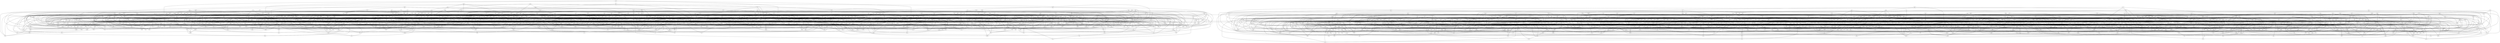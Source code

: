 graph {
jdp -- {mxk}
jxz -- {xbq, dvq}
rvb -- {btt}
gxv -- {jjj, kzk, bdq}
tbn -- {xbq}
rlk -- {vhn, mks, njm, nmh}
rvd -- {tzd, zkn}
xbd -- {lrz, vqq}
cbb -- {cgc, zgr}
qtl -- {qtp}
mmt -- {ftc, qvf, dgl}
lfk -- {sxd, ltm, nsk}
qbp -- {jpp, ssn, sff, gpf}
xfd -- {cpt, mvs}
ngs -- {dlt, vgt, tql}
hnt -- {tmb, knr}
sbr -- {prz, kdr, nmc}
ldd -- {dvq}
mpz -- {zsf, zqt, dsd, lqx, ljq, grl}
dxm -- {fhr, fks, gxv, fpr}
cfh -- {xrj, xmm}
zgr -- {llq, tvk}
bjr -- {shq, mqj}
ljq -- {bsg, tqj, kxs}
gfx -- {lfv, rfq, lcx, ksf}
klk -- {bzm}
tgt -- {tqz}
mrg -- {zct, jfg}
djf -- {cmh, zqt, fqq, vkm}
nvr -- {dtj, xgc}
sgb -- {tqt, rff, lch, zrm}
gmt -- {xsf, fht, jms}
fzn -- {bmh}
jlk -- {hvv, nkz, vnm, shc}
pjc -- {rbk, fkm}
jqn -- {lhd, bpv}
jqk -- {chc}
bvs -- {mmd, ltr}
ldm -- {kzk}
qxn -- {cbm, qdm}
djp -- {btt, gzn, xlh, fbr, npd}
cls -- {cgr, kmr, rjs}
tcx -- {jnf, gvs}
mpb -- {xgh, ctk, xrg}
qdc -- {tcf, xcf}
vlx -- {xpg, bnt, skb, pln}
vpz -- {rcv, lpl, gft, sxd}
hjq -- {tmp, gsl}
xhm -- {hxs, lkp, jnv, khx}
dps -- {kjg, tfd, kgc, tkf}
hxq -- {tvj, rmp, gdt, mjx}
jzl -- {fht, flj, klr}
rss -- {kvx, hdv, mnt}
thg -- {hjn, lmv, hbn}
cnc -- {ksm, bls, sxx}
vzp -- {ksg, fqv}
gxh -- {kbk}
gzn -- {cff, cxp}
vjz -- {fvp, hbh, zpt, xxm, xvj, jsn}
hzs -- {bhd, fnz, tsn}
vkp -- {ppq, hcd}
ppq -- {dlj, tcq}
mfx -- {khj, mzl, bls, xgc}
qrd -- {qhz, qbh, rqx, ztl}
jpc -- {fnh, ccl, pzc}
xjx -- {hjb, gpq, bqq}
dsd -- {grx, bxf, hch}
kdv -- {tgt, hxq, xqc, mbx, jcz, bbg}
rnd -- {bxq}
jhp -- {shx, sld, vjh, btp}
dqx -- {vxs, qrg}
nmh -- {pmz, tql}
xpn -- {qxv, hnv}
lnp -- {lvm, fdv, hzs, hlx}
jkf -- {vbm}
vcq -- {nrv}
khk -- {fbr, cjp, lbj}
bhn -- {jvj, png, nxt, zlt}
njm -- {rxz, jlb}
mvb -- {qls, tkj, pbx}
clp -- {vlx, zlb}
shc -- {smh}
ssd -- {drg, pkj, qgm, ckk, xqh}
vrg -- {xmm, jfs, nfk}
mvl -- {xhq, ngs, fvz, clh, czj}
fng -- {hml, xqc, jpf, nfm, qsn}
crx -- {jlt}
pzn -- {mft, pcb}
hpn -- {vqg, zfc, ntb, mlp, rrk, hds}
dtv -- {rbk, fqq, nrv, gzf, dsk, lvp}
zlt -- {krh}
tqz -- {qvn}
srx -- {glf, ggj}
rrv -- {zkm, mnl, rrp, lkj}
dgz -- {jfp, qgq, spq}
cpk -- {qjj, fsl}
tff -- {btd, pqk}
jch -- {xvq, msg}
czz -- {pgl}
hcf -- {vgl, jnv}
nsc -- {zjl}
drk -- {mts, tqh, vtt, qkl}
vvk -- {chc, mdp}
zrr -- {trr, mrh, kdz}
chv -- {rkf, mzm, qdm, djz}
xxc -- {ljt, jkg}
fsd -- {dkz, lqh}
ksl -- {nkl, xmf}
dqb -- {vxl, jxx}
rcb -- {jxr, llm, hnt}
dml -- {snd, zjt}
rxd -- {mmx, fxc, pcr, kdz}
ktm -- {mpb, gtl, zls, dpd}
qsn -- {zbb}
nch -- {tft, bpd, ljs}
vcr -- {rht, lps, hlj, qlp}
lxd -- {gtp, rrp, hkn}
sgm -- {rcs}
fnv -- {tst, mbx, bxq}
xvq -- {hbr, qzt}
mkp -- {smx, jlm, bjr, rzz}
ptq -- {xpn, dfz, qcp, rvl}
cgq -- {xht, rpm, kxt}
fbf -- {crh}
dgf -- {bjp, lzf, vld, rmg}
cxp -- {lnb}
gsv -- {kqn, zll, tlb, gtp}
mdd -- {mzm, ndd, lnt}
qtt -- {fxc, sck, ssb}
ltp -- {qdm, tvk}
zkm -- {jtp, fbt}
tfd -- {mvc}
sts -- {xvj, xmj, czz, kmr, zrm}
ztc -- {lxd, pbl}
htj -- {spt, mpn, mkc, qfx}
hbk -- {hdf, sgj}
hfp -- {ngt, hdv}
zhl -- {ksm, xcl, mbd, cgv}
xzd -- {hch}
bxj -- {qsf, xrb}
ngn -- {mxr, clp, pnp, djr, tqt}
msx -- {csd, xmf}
dtd -- {jdp, zrr, dpm, hth, hbn, fcv}
bgf -- {jnt, xjh, dgv, krk}
sgn -- {xxm, bjj, ftc}
svs -- {ltp, cgx, slb, mks}
mpr -- {fbf, fcv, dkz, gll}
djj -- {tbn, tmb}
phh -- {gtt, hjc, lcb}
dtx -- {lkx, bpr, vnx, ssv}
vgp -- {ckg, bxb}
ztl -- {bls, tcp}
cdh -- {frh, nts}
qfn -- {qvb, ncl, zbb, pkd}
fjl -- {pkd, xsv}
btm -- {xgl}
rzz -- {nrd}
lnm -- {dbd, qgm}
khn -- {jjr, hlm}
vgt -- {mgp, mbd}
pll -- {rfv}
rpg -- {sqr, dpm, rtx}
bzh -- {dkz, jcg, xgl, tcp, hnh, rzz}
mqr -- {pdj, cqp, klk}
fhr -- {gls, njz}
vxt -- {cpt, gmh, kms}
zkx -- {xcm, dtn, kvl, bfk}
xnq -- {dml, vsz, kfd, lhc}
rnt -- {pps, hmh, vjh, zxf}
vxs -- {sjz, fvl, mpt, dkk}
pzc -- {fht}
vsh -- {txg, lpt, kzt, gdc, pjn}
hhv -- {cdx}
hcv -- {nfj, gzt, rvc}
nfz -- {pth, cpd, jrr, cvl}
vkj -- {mfv, sjh, qxk, zkm}
lvs -- {pfd, hdz, sqt, cbx}
pgz -- {jxr, tvm}
gtp -- {hbn, qhz}
fqf -- {tzf, hvs, xjd}
rng -- {rrf, vnp}
slb -- {dkz}
ssn -- {lvz, nvs, grx}
mzm -- {vbv}
rjt -- {hcd, jlm, lnr}
qrg -- {btq, bst, pln, chc, hjq}
sck -- {vbm}
qbq -- {gdm, dkk}
nmz -- {pth, zcr, mnl}
rzp -- {xvq}
png -- {hln, cdc, pgt, kqn}
ntj -- {xsf, bxq}
dvs -- {rpk, sch, qgv}
rxv -- {zxt, sld}
fhf -- {jkl, sgm, zct, fsl, rqx}
mhl -- {mpm, gcr, rjs}
bvg -- {ltm, szz, zsf, pkv}
nfm -- {fbl, qsn, jqj, lkp}
mrt -- {fjl, mjh}
vjc -- {xfq, nfj}
ktn -- {bfh, btd, rpm}
qqr -- {fsm, npz, xqg, zng, qvb}
vsz -- {csd, vrj, pfd, czt}
phd -- {bnd, xlk}
gvp -- {mrg, qvh, dtd}
msg -- {grs}
fcp -- {zfc}
sss -- {lqh}
hkp -- {mmr, fbf}
sbq -- {vcq, hbk, hcv}
bsf -- {lhd}
qbf -- {ddq}
nkd -- {sxn, rqm, zjg, cdh, jqp}
nrd -- {bpv}
sjc -- {bbt, vtz, rjt, lcl}
pff -- {nnv, nvj, nnn, npm, jld}
zct -- {jxx}
ttq -- {lkv, njs, nfk}
rkp -- {grb, cjp, rcx, rxk}
pbr -- {pbs, fvc, pkv, ncl}
vqj -- {dgq, kln, ksl, jkf}
lcj -- {kcd, bzv, qsp, kxt}
bbk -- {qrr}
bch -- {rdq, ppr, pkd}
ppv -- {mbd, zbq, rcs, zdf, stx}
ksk -- {dkk, mpf, cfj, gvd}
cdm -- {jnz, crq, vxk, nlc}
tkz -- {qnv, lzf, vgc, dxl, bgz}
stx -- {gbr, jbc}
xsb -- {stq}
xps -- {zsk}
vvr -- {htr, rcx, gmt, shm}
gdt -- {fnv, tkf}
tgk -- {jlb}
kjc -- {tks, xmj}
xcf -- {sgj}
pfr -- {lrk, dqb}
dbj -- {hcs, rxv, qlb, jth}
lpt -- {gft}
vsd -- {bpf, qgv}
rdj -- {drj, fvc, vzf, bbg}
sqt -- {tkd, jcg, mqm}
vgc -- {hbr}
qjs -- {gct, njm, lmz, shq}
qxk -- {nnv}
qnl -- {hdz, jxx, nnv, ptc}
vtg -- {dgq, jnt, zlt, mqj, jxb}
zmt -- {sgm, ndd, rrn, vcb}
kvx -- {hnh}
xnb -- {btp, rtg, lbm}
fxc -- {mqx, tkx, vsk, ksf}
qmj -- {clm, qfj, rtm, vbm, nvr}
pqs -- {lml, ctp, zxt, smd}
jbq -- {vln, xlm, sht}
jzk -- {rgj, msx, jlm, rqr}
nxd -- {bbz}
lgp -- {khn, prz, qzd, dfz}
cdd -- {xhl}
xcj -- {hxs, pkv, bzn}
qnh -- {hbz, sht, hpf, xlm}
dtk -- {pgz, htd, jxz}
qgd -- {rbb, cnb, rtg, hhv, hrg}
sld -- {trh}
lkd -- {hjj, frh, mrb}
sfb -- {xps, nlc, lpv, nbh}
fjt -- {tqz, vcq, hkf}
ssv -- {ktj, czt}
hbb -- {cxx, djz, jvj}
kpv -- {tst, qxv, npd, vrc, cgr}
xhs -- {sqp, rxz, vjh}
kkj -- {xph, xsf, hdf}
cgd -- {ttq, xcj, dgz, rnd}
qlz -- {ptc}
jkv -- {ztc, fxs, rhk, dlj}
kln -- {zrp}
mbh -- {nnv, lcx, xhq}
lbj -- {gkk, frd, zkn, lll}
lzc -- {jms, jpf, ftm}
kmd -- {sfv, ltb, tgn}
zzd -- {hct, cdx}
gjc -- {tsn, npr, rnk, vmp, pbz}
ssg -- {hpf, kvd, mls, lzc, tqt}
cqh -- {kjc, pjb, ckm, zxr, tkf, rvc, tbn}
nxr -- {mqj, qmk, smz, zll}
vvd -- {zjr, bcd, dtj, vxl}
hml -- {phg, nqz, khn}
ltm -- {qpv}
qsc -- {jnf}
nlc -- {vnf, cxp}
msv -- {lpl, rvl, hkf}
pht -- {bbq, qss}
gkk -- {dhg, vqq}
lfg -- {qnq, trr, kfd, kdz}
bxf -- {bnd}
bcs -- {frd}
vbx -- {mqx, xcl, kfc, tcq}
nbb -- {zsf, npq}
rff -- {vln, qbq, qbm}
rcj -- {qdf, qrr}
bbt -- {rqb, ngt, pll}
pph -- {kdz, zrp, zjt}
ckg -- {lqn, nkl, hcs}
clt -- {gzn, dqk, grh, qnx, ljs, bbg}
nqx -- {mbd, nvr, xxh}
kzt -- {dps}
qmk -- {ddz, rtm}
jgc -- {cnb, fcv, hvl, dsr, jts}
dqf -- {tgk, vgt, fqf, hlt}
pbx -- {qkl}
mpm -- {dgl, sgn}
dkg -- {hmc, mts, plz, kcz}
zgv -- {kjm, vpl, kdr}
rlp -- {fsd}
lmf -- {qdf, mpt, jfp, qvn}
srs -- {xgv, xgf, vlt, jpb}
lbm -- {qhz, gvs, cbx}
xpg -- {gsl, hbv, kjm, tjp}
tnj -- {bvv, rkq, djj, hqg}
spt -- {fqv, scl, kfd}
xck -- {ssv}
lzg -- {xgh, qdc, mjx, bcs}
jxs -- {xzd, nsk}
gdc -- {dbn, mjh, tzd}
sgj -- {fht}
glf -- {fqs}
jfs -- {tks, qvn}
xsp -- {lml, bgz, hln, mgk}
dck -- {sss, qxd}
mrh -- {jnf}
lrh -- {dpl, szn, cmh, sms}
hxp -- {gvd, crg}
fjc -- {bfh, rbb, vcs, dzf, mcc}
tbs -- {prc}
dzq -- {mts, khj, hdz, vsk}
jdz -- {dpd, njk, qpv}
jrt -- {xsv, gzf}
xgv -- {btt}
jlh -- {bpr, dzf, nhx, qmk, nfd}
xgc -- {zfz}
gpq -- {mxt, gcx, bvd, qls, ttl, nvj}
jzn -- {hpc, xht, vhn, qmp}
tmq -- {rqx, stq, txm, fzv}
fml -- {hjz, drv, rvb, bvp}
jps -- {hdf, hbv, bnd, ncl}
txg -- {dkk, hlx}
pcg -- {bxq}
hnn -- {gvb, pgg, sxn, zdz}
mfs -- {szn, ssn, tjf, cjk}
nxt -- {tcx, nkl}
zxb -- {lkj, ggj, qnl, csn}
cfj -- {qgv}
jpn -- {kfc, jkf}
rcs -- {qls}
rqp -- {pkc, nvj, ppg}
cvn -- {rnq, ckm, sjz}
tkk -- {svr, ctp, hln}
dmm -- {qtp, bhj}
ljt -- {bbg}
gpf -- {bkf, gsm}
jmd -- {lzk, hjz, ltb}
lnr -- {mxt, qbh, mvg}
npr -- {vsj}
hkn -- {qsf}
rdr -- {qxn, dmm, rrk, tfs}
jxb -- {rlp, mgk, kbp}
mvg -- {kqs}
jmp -- {rjb, qgv}
rbk -- {jzz}
fqv -- {dkz}
dcp -- {cdd, gll, vgc, bld}
tmb -- {mdp, jzv}
hmm -- {khj}
nxl -- {pbs}
hqn -- {fng, xgf, ntj, hvr}
jkk -- {lmv, dmr, rtg, rpg}
tjg -- {vcs, hth, hln, czj, hsn}
pbl -- {fqx, mgp}
mln -- {ktj}
rrk -- {rhv}
rdh -- {bxb, dlt, qdm, fgp}
lmd -- {zdz, vqh, ggb, hbv}
bzv -- {dbl, pgt, xnb}
qmx -- {cvr, krh, npm}
rfq -- {gjt, rss, qcl}
qbj -- {dnm, bgd, bjr, gtt}
nnl -- {mzm, qhz}
gls -- {jvv, vxk, gcd}
bqq -- {vkp, fts, gqd, xsb}
jvk -- {cxx}
rhk -- {xck, rpg}
shm -- {tgt, vqp, qgm}
mfh -- {fnh, dvs, jvv, lnc}
qgc -- {bzn, njk, drg}
dqn -- {gdm, rsm, tbs, rvb}
kns -- {sfv, chc, pjc, dvq}
czt -- {pnq}
pmj -- {kbc, cbb, xmp}
tft -- {zdt}
sbn -- {sfv, mpf, tdp}
pfd -- {pcr, ktj}
hbf -- {kdz, jvr, xjd, zlf, snd, kqs}
nfc -- {xls, kdr, ljt, jkd}
gfb -- {gsl, bkf, dpl}
pth -- {sfv}
zlb -- {dpq, bpf}
sfl -- {pjc, kkt, vvk, gmz}
nbh -- {jrt, dxv}
fgz -- {thg, zbx, vcr, nhl}
fgr -- {rrv, nmh, lnr}
mzl -- {xdf}
gjd -- {jxr}
lsk -- {lkp, rbf, hbz, lnb}
fbc -- {fgg, jdp, xrh, bkr}
gfn -- {gsc, vsj, xph, pdj}
kqx -- {pcg, vvk}
grl -- {jjb, pzd, gsc}
tht -- {pdj}
nds -- {lps, trh}
pmh -- {zdt, gsm}
rlm -- {krj, clh, pbl, qxd}
vmp -- {phd}
nsh -- {jdq, jfs, cfl, fzn}
frl -- {rxd, hdv, kzs, rhk}
bjp -- {qsc, llq}
pkc -- {xcl, ghr}
gft -- {srj, xbq}
zxc -- {nzk}
xzs -- {cpk, pxn, hjc, ztl}
pbz -- {kjm, zsf, nzk, ppr}
rsf -- {xvq}
zdd -- {fxn, gfb, fmj, ckk}
mrb -- {gxh, ggb}
nvn -- {cgr, pkd}
dpq -- {kjj, vdf, rrf}
tzd -- {pjn}
jjj -- {gzf, xvs}
nfj -- {hlx}
qhh -- {ldm, xlk}
kjg -- {vdf, xlk}
bpd -- {jdl}
hvh -- {spt, sxx, kng, jfg}
tnf -- {kxs, hbh, mdh}
nhn -- {qtl, mnl, rpr, khj, rfv}
bvb -- {phg, mdp, chz}
dtp -- {jvk}
krn -- {vrc, xrj}
gcs -- {qkd, zgv, dpd}
gll -- {fdx, tgk}
jdq -- {mvr, jjr, lcp}
mft -- {dkk, lll}
cgc -- {mhk}
kvl -- {lcb}
chz -- {zbb, dcv, lzk}
bmd -- {dgl, mjj}
vfp -- {cpk, zrj, qfj, xxh, vtt}
gkn -- {hvl, mqp, qmx}
rbb -- {qsc, tpm}
czn -- {vnx, xgl, hcs}
tfl -- {hhs, lvz, lvm, khs}
pnp -- {pth, tzd}
zhz -- {fcp, vcs, bld}
zhg -- {vhp, dzf, fqs}
rvt -- {qvf, bbq, gxk, gvb}
lrk -- {hzj, qzt}
hdv -- {pcr}
jvd -- {rds, ffn, lrp, hxf, hrg}
gmh -- {vqq}
frz -- {pnr, shd}
mhf -- {kkj, mqr, njs, smb}
rcf -- {xmp}
mqg -- {bvs, dxl, qjj}
cdc -- {fcv}
bzs -- {gmh, qpk}
jtb -- {rmh, jvk, phh, nds}
gln -- {bqh, ljt}
djg -- {vnk, vhn}
hgv -- {vgc, qtl, rlp, qbh, zfz, tlb, lsp, mvg, zhz}
hds -- {qmp}
zxf -- {nvp, ktj, jxx}
mfv -- {vdx, jqn, kkp, rcs}
bbg -- {qvn}
tpm -- {vqg, hds}
phg -- {gxk, smh}
xjh -- {hmm, sbc, lfv}
cpc -- {grh}
vdc -- {vvd, srg, nrn, ngg}
qml -- {mmd, zhg, tkk, zkq}
zgb -- {pzc, pjn, bnx, cxp}
jkd -- {lvd, hxp, njs}
bqg -- {lrv, lch, qgq, dgz}
zjl -- {jnf, dnm, jth}
kfc -- {qlh}
vzf -- {bkf}
mdq -- {xcm, vnx}
qnq -- {fqx, zkm}
bct -- {hhv, lrp, smx, btm}
dzs -- {ggv, fgg, ktn, bqq}
ksf -- {jvj}
dln -- {bjf, xqm, hmp, jld, rtm}
jcz -- {ljv}
hxf -- {cxx, vdx, rmg, lml}
fks -- {sgj, xqc, kbn}
hfr -- {hch, mft}
ptg -- {njs, btq, sgj}
xlc -- {srz, fpg, zck, dbn, dhg, cls}
lcx -- {jtp}
rqq -- {hpt, pch, rkq, msf}
dgd -- {jlm, qbv, vqg, zjr}
scm -- {hhv, qlz, zll, tff}
zfz -- {sjh}
kxz -- {mrh, nds, rgj, rtn}
bln -- {kcd, fzv, thg, hff}
fjm -- {bfh, scl, rtx}
tqh -- {bcd, pnq}
htt -- {hfp, nvj, bsf}
ljv -- {dpl}
kqm -- {vqj, pff, gvp, nnl, dqb}
mhx -- {jfg, bxj}
dtr -- {rds, fzv, crk}
ksm -- {ggj, kfp}
hcp -- {xhl, mrh, zhh}
bqp -- {cpt, hbv, qss, bpd, hjj}
bsj -- {tjx, kng, jth, tvk}
hvl -- {vxl, tff}
jhm -- {mpn}
xfg -- {vbv, ksm, svr}
zrd -- {zbq}
mdh -- {cdh, prn, fvl}
kkt -- {txg, xgk}
mvm -- {fqs, cvr, hrs}
rgg -- {hnh, qcc, vhp, dml}
vlf -- {mqm, bvs, shx, zct}
nfd -- {lps}
vtt -- {znh}
vsk -- {bbz}
xmf -- {jtp}
fnj -- {xcf, bqh}
xhq -- {tlb}
lrp -- {htx}
czv -- {hrs, kvl, kdc, crk, cgc}
vgl -- {kps}
zhh -- {lzf}
djq -- {nfk, czz, csm}
xrk -- {qbv, lrk, cvr}
sgx -- {kjc, cxf, rrf, vmp}
nhv -- {hpc, vzp, znh, shd, bcd, bsf}
lpv -- {sts, nmz, sfl}
ccr -- {kkn, nbh, hfr}
sch -- {jzv, vlh}
vlt -- {lrz, zkt}
bpz -- {hqm, cbb, sss, rsf}
jrr -- {jqj, gsq}
zkt -- {pch, bjj}
zrm -- {hjz, cvn, xzd}
tjf -- {bcs, hhs, cfh}
sbc -- {qbf, tpm}
vnf -- {tks}
ffn -- {ztc, lbl, gbg, kfp}
rpr -- {csd}
rmh -- {cdc, nxk, ksg}
lnc -- {pgz, cff, jjb}
jgf -- {zzn, qgc, gfn, rnq}
cbm -- {pnq}
qns -- {zjh, nfd, hgs}
dnp -- {hcv, qss, lpt}
zzg -- {rhj, trr}
fdv -- {xsv, qgq}
bdq -- {jjr, lnb}
dpv -- {mvb, ttl, qtp, sxg, scl}
gcb -- {xhq, lfg, bjr}
lls -- {fnh, gln}
jgn -- {xhl, ddz, nqq}
dxl -- {bjf}
smb -- {gqt, tvm, lnb}
dqg -- {rvl, dbp, vdf, hlm}
svr -- {zhz, cnt}
btd -- {kvx}
jjc -- {zhd, fmj, ccr, vkm}
qdk -- {gtg, vpg, fjc, dtp, tql}
jnt -- {smx, tcn}
ndp -- {pqk, btm, qcc, hfp, lps}
fmj -- {tmb, tcf}
srz -- {sff, knr}
stq -- {nnv, ptc, nrd}
fpg -- {jpc, rng, hpt}
fdl -- {hqm, kxt, sck}
cvl -- {skb, lvv}
lmb -- {hbh, plm, tsn, hjz}
hjp -- {mft, vkm}
qbx -- {vqg, pph, lmz, nlv}
rqm -- {kjm}
blm -- {htr, kbk, bsg}
jqt -- {nbb, ccr, tpq, zzs}
hrg -- {sgm, zrp, rcf}
cmb -- {ptg, ftc, ldd, dsm, cfj}
hqm -- {hjc, xhv}
ckz -- {hds, rsf, zhh}
hqg -- {crq, rrf}
ddz -- {vnk, jfg, gzr}
vlq -- {qdf, nvn, tnf, fxg, vjc, qpk, btt}
bnt -- {qvb, dgl, rxk, rsm}
brn -- {hhz, hrs}
tcq -- {dsr}
gvb -- {gxk, xph}
khx -- {sms, xpk, bbk}
nvj -- {hmp}
bvp -- {gxh}
txm -- {tcp}
grs -- {hps}
lmg -- {fvp, slg, txz, vkm}
rmz -- {kqs, krj, zjr, nfd}
rqb -- {ntt, hkn, ltr}
xdf -- {mcc, fkn}
hlk -- {gzn, qmg, sbr}
xqc -- {kjm}
vpx -- {rbf, djq, zpt}
zps -- {qsk, hjq, grb, qzd}
hff -- {msg}
shx -- {lnt, jtp}
lms -- {bfk, rsg, hhv}
grx -- {xqg}
frh -- {qgq}
jfq -- {qhh, vlh, mhl, qgt}
bpb -- {rdq, xhg}
pxm -- {qns, kcz, cgc, qlh}
chx -- {hcd, qhz}
drp -- {ltb, bmh}
ccp -- {rph, krh, jhm}
xrj -- {dvq, vmj}
zzn -- {hjj, dgl, kgc}
crq -- {tkf, qph, nsk}
tgp -- {nqq, gzr, dxn}
qph -- {kps, hch}
mfc -- {ccl, kjg, gsl, tpq}
dlt -- {xhs, xsb, rsf}
gmc -- {gqt, gdt, mth, vnp}
pgg -- {mrb, fkm, rnd}
vpl -- {lvz, vnm, lnm}
tkj -- {pgj, tqh}
vrc -- {bpb, lll}
pql -- {vsl, ltr, cnc, shq, fjm, vpg}
sqr -- {xrh, tqh}
ccx -- {sch, jjq, slg, qgv}
qgt -- {xpg, mvc, lpb, vlt}
rxz -- {ksg, bgd}
xfn -- {fnj, hnd}
zrp -- {csd}
gct -- {kzj}
zxr -- {xpk, qkd, mjs, xxc}
sms -- {qxv, fnz}
vtq -- {gzt, tcf}
slg -- {bnx, zcg}
vld -- {zkq, ktq, qlh}
vcc -- {svj, rsg, mks, tqh}
zxn -- {tht, jjq, vgl}
pch -- {ldm, jzv}
ntt -- {dkz}
mvr -- {kms, jpd, sht}
svq -- {jpp, vsd, jpx}
msf -- {bcs, sxc}
jqp -- {crj}
cnb -- {qmp}
zzm -- {vtt, sbc, mqm, zrd}
vdx -- {nnv, fsd}
qsk -- {txt, qph, npr}
hjb -- {zfc, hff}
rmq -- {bzm, rvb, hbh, grx}
jbt -- {rrk, htx, nbf, nlv}
jpp -- {vgl, bpb}
lgc -- {dck, fkn, jdx, slb}
mhk -- {qdm}
pzd -- {hcf, cfl, gbm}
rtk -- {szx, xlm, lpb}
gsl -- {rdq}
gqt -- {ckk}
ldb -- {tvj, tsn, mls, nxl}
lvd -- {ftc}
ghr -- {gtg}
stv -- {gdp, qnx, tgt, ggb, ljt}
xmk -- {szx, pkd}
snc -- {lvv, vlt, ncl}
dhg -- {bjj}
cjb -- {fvl, klk, nfj}
hgs -- {bjf}
xht -- {qlz, hsn}
jhr -- {bgd, hhv, mmr}
rhj -- {dnm, jxx, ngt}
ndd -- {lsp, qcc}
sff -- {zzs}
lhx -- {pdj, jxs, fzq, gft}
qfx -- {qjb, vgc, tvk}
fbr -- {lls, kjc, vnp}
mxt -- {hlt}
hjj -- {qvc}
cnt -- {mkg, lqh, dmr}
vqp -- {mpt, tft, gln, tmp}
nrv -- {hdd}
vcb -- {zfc, hsx}
ggs -- {hcs, ppg}
lcp -- {fzn, lvz, xph, xrg, jqj}
dpd -- {pkd}
tst -- {rvb}
xlv -- {pkn, cxx, gcb, ggj, cdx}
qnx -- {dpq, qpv}
djr -- {mbx, btq, gmt}
sst -- {mnb, pnp, hfr}
qjj -- {fts}
fgx -- {phj, hsn, xcm, mhx}
psm -- {pkc, mnt, hpc, rtn}
zfq -- {jxs, qrr, bnd, nqz}
hzj -- {gcx, pqk, tcx}
jjs -- {jfp, jqp, plm, vqh, mpg}
sdb -- {mnt, hsn, qbf, ccp}
fsl -- {lqh}
htd -- {hxp, vsj}
mpp -- {bvp, kzk, rvl}
cvz -- {klr, hvr, vrg, hkf}
tvq -- {zsk, hlm, bpm, kjj}
jmt -- {hpc, gcx, czj}
kbc -- {xrk, hmm, vhn}
jvj -- {kkp, nbf}
dbp -- {szx, qvc}
zxt -- {dnm}
mct -- {chx, tvk}
kzj -- {nxd}
kzz -- {xjh, pff, bjl, ttl}
rtx -- {jfm}
gbg -- {jkv, fts, mln}
vkm -- {rqm}
brx -- {jhp, jhm, qbh, rfv}
rcx -- {rkq}
clm -- {kcz, vrj, kxt}
lhc -- {mdq, zrd, fxc}
lgv -- {xvs, xsv, pcg}
tqj -- {cfj}
bhj -- {jvj, kln}
srg -- {nxd, cnt, tfs, frz}
xdn -- {nxl, knr}
ppr -- {qvz, tmp}
txz -- {lvd, msv}
qlh -- {nxk, fkn, msx}
ghl -- {sld}
rkm -- {vnf, mhr}
bdv -- {nrd, qbv}
lkj -- {zjh, ghr, xrb}
pkd -- {rcm}
jpb -- {gjd, nvs, mhr, jxl}
rnf -- {rdq, lkv, kjc, xgf, lkd}
lqn -- {njj}
hpc -- {bfk}
qxf -- {fpm, hxf, ppg}
gps -- {dpl, fjl, ldd}
mjx -- {qgq, cgr}
trq -- {dtr, lsr, hkn, xjh}
lkx -- {hlt, ffk, pnq}
krj -- {tff, hmm}
fxg -- {fxn, dbp, jjr}
npm -- {kln, zkm}
hjg -- {lrz, mjj, qvn}
cjp -- {jzz}
npq -- {jdl, gjd, bxf, rjb}
kgr -- {jpn, jch, vtf, njj}
txt -- {mbx, xgf, qxv}
lrv -- {xmj, vtq, bzs, jlt}
crh -- {jqn, mmr, stq}
lkv -- {vnp}
rxt -- {llq, fgp, ckz}
rpm -- {kln, ndp, mzl}
qgq -- {dsh}
rpk -- {txz, vnf, pln}
dpm -- {xck}
nnq -- {bbq, blm, tbs, tbn}
vbq -- {qjj, pll, dbl, pbx}
rcv -- {lgv, drp, gsq, nmc}
qss -- {nqz, zcg}
tvl -- {jjr, dkk, kzk, tks, zcr}
qzd -- {hbv}
kgs -- {msf, fbh, rrr, hjp, drp}
mts -- {hct}
vqq -- {rjb}
plz -- {fts, dmm}
jxl -- {mvs}
vcm -- {rmp, bzs, mrd, jbq}
jvv -- {pln, gzt}
kbn -- {vkm, qvc, fzn}
gsm -- {vsd}
rkf -- {zjh, vbv, mqx, kzj}
kps -- {bnx}
mpf -- {ckm, jjb, dqk}
mlq -- {gps, kzt, xfd, rkm}
lsr -- {kbp, fvz, pcr}
vsq -- {qls, pgt, rrn}
sfk -- {gmc, jxl, pjt, xlh}
frk -- {jlt, sxd, xlm}
mkc -- {xdf, ztl, lmv}
ggr -- {qbj}
bkk -- {xgr, vqg, jpn, dtn}
tkx -- {xhv}
mjb -- {qvb, ccl, bnx, jbp}
smh -- {ljs}
gzk -- {nqx, stx, mln, nsr, tpm, ddq}
tzf -- {hsn}
bls -- {jvj}
sgt -- {zkq, jtp}
qxd -- {vnx}
rbf -- {rpp, jmp, jxz, mrt, gkk}
nln -- {mmr, pdz, zzg}
pps -- {tkx, dcp, sqr}
jbc -- {kcd, rrp, smz, djg}
htc -- {ntb, hps, xhs, czt}
bzz -- {gls, kzt, vpl, jrt, rbf}
vbv -- {hct}
qlp -- {mxk, zgr, tcq}
ljj -- {jfm, pnr, xcl, dtp}
klb -- {rzp, mqm}
mgv -- {bch, bmd, dnp, sfb}
bsh -- {lpt, frh, xvj}
zjr -- {pqk}
zss -- {qnq, jch, qbf, zzd, kvl}
lxl -- {mkg, jnf, pfr, jth, hcp, zzg}
ppg -- {mrg}
fnh -- {xcf}
tdh -- {rrr, zzn, clp, xfq}
zlq -- {sct, jdl}
nhl -- {qrq, ppg, pnr, dpr}
cpd -- {mls, crx, ltm}
ggv -- {mzl, mvb, mnt}
fln -- {pkc, pxn, mhk, gcb}
tjx -- {qcl, gct, hct}
kbb -- {vqh, pmh, lvz, srj}
gbr -- {jkf, cdd, jhr, mkg, xhl}
njz -- {bpd, tmp}
jxr -- {kgc, rcm, mhr}
bkr -- {cbm, rpr, lfv}
kkn -- {tjp, fxn, qrr}
szz -- {bbk, flj, zdz}
kgh -- {fsn, dzf, jmt, qxk, fbf}
kcz -- {dlj}
lbq -- {trr, cgq, nbf, mbd, kpn}
ljk -- {fsl, qsf, gzr, pll}
dvj -- {pcg, svq, crx}
ggp -- {sbn, qmg, bpm, xfq}
hth -- {vnk}
rmg -- {kvx, ltr}
cpt -- {mnb}
kzs -- {ktj, vsz, hct}
zbq -- {cvr}
drg -- {jnv}
drv -- {fvc, gjd}
qtp -- {xmf}
vrh -- {rnd, nts, lzk, tcf}
jts -- {sml, smz, bpv}
lvp -- {kqx, lll, jms, vzf, mxr, rmp}
kbh -- {qdm, ghr, ssb, mlj}
prb -- {mft, clf, bch, jkg}
dms -- {tst, khn, jnv, jjq}
kxs -- {xlm, rvc}
fdx -- {hgs}
xgh -- {xbd, hqg}
vnb -- {lsp, cgc, kfp, hth}
fqg -- {bsg, rvc, bqp, gsc}
kdc -- {vcb, phj, lcb}
krh -- {htx}
vtz -- {smx, ksf, bgz}
gqm -- {dzq, gkn, qbj}
jcg -- {vnk}
mlj -- {fdl, pfr}
bfh -- {zct}
qmp -- {jlm, mpn}
flk -- {qcp, fnv, pmh}
mqp -- {xjd, kbp, jvr, hjb}
rtn -- {lbl, dmr, rlp}
qrq -- {jfm, mgk, ppg}
tzm -- {hcv, scx, xdn, xfd}
tvj -- {qvc}
hvv -- {spq, zcg, flj}
vdh -- {jkg, rbk, klr, lvm}
hmp -- {zzd, mqm}
llq -- {njj}
tsx -- {lnr, lfv, vcs, hkp}
hmh -- {sxb, ttl, fbt, fdx}
xjg -- {rzp, qlz, fzv}
rhv -- {vnk}
pjt -- {cjb, cpc, cqp}
vxb -- {cjk, pcb, vxt}
vtf -- {vcs, cnb, ntb}
lpb -- {dbn, jms}
gcr -- {gkk, gxh, npr}
xxh -- {vbm, gtt}
hdd -- {zzs, npd, zck}
bgx -- {qbm, gpf, tjt, nzk}
xsf -- {qcp}
mdv -- {rzp, mnl, lml, ptc}
nxk -- {mqx}
pjb -- {nfz, rvl, ljt}
trl -- {ldm, nvs, qvf}
gzr -- {mgk}
hlm -- {vjc}
rvl -- {tqz, fqq}
xqh -- {gsq}
fsn -- {gct, gll}
mrd -- {lmb, blm, pbs, kgc, szn}
bst -- {bnq, pbs}
tvm -- {sjz}
rqr -- {vnx, glf, qls}
bzn -- {npd, zcr}
gtl -- {mpp, nbb, mjj}
ltq -- {xsb, gbr, tgk}
dzx -- {jpx, hxq, jkd, skb}
qbm -- {nvs}
hhz -- {tcn, lqn, lhd, rhv}
dsh -- {bkf}
hrb -- {bzs, tbs, tht, srb}
dsm -- {hjq, jrt, pdj}
nfk -- {xls, brh}
tdp -- {cmh, jqp, gdc}
grb -- {gdp, cjp, jmd}
mjj -- {xmj}
kcd -- {ghl}
tfk -- {cff, frd, dfz, hnt, bvb}
njk -- {jkg, sms}
cxf -- {lnm, krn}
mmg -- {phh, zln, ktt, sfz}
mdn -- {nsc, tlb, ckg, pmj}
jkg -- {ckk}
hpt -- {drv, rxk}
cpg -- {qsc, hkp, bgz}
crk -- {pdz}
qkd -- {tgn, qpk}
hbr -- {lnt}
fcj -- {grs, vkj, cdd, rzp, fxc}
kms -- {fvc}
vvq -- {kkp, ztl, jfg, sml}
dbl -- {tcq, rcs}
vhp -- {crk, qtt}
hmc -- {tzf, mvm}
ntb -- {tcn}
plm -- {fbl, xhg}
btp -- {ntt, jvk}
mls -- {cpc, vmp}
jzz -- {gdp, qsn}
rht -- {gtp, mqg, jnt}
hvr -- {sxc, rnq, fzq}
xrc -- {skp, nnl, lsp, gfx}
xgk -- {ljv, vmj}
dqk -- {tcf, tvj}
zqt -- {xbd, srj}
bvd -- {zxt, mcc}
tsl -- {hdv, hpb, qnv, dsr, sxx}
jjb -- {gvd}
zdf -- {zlf, rfv}
cjk -- {xgv, xgq, gcd}
rrr -- {shc, rcx}
cgx -- {bjf, lqh, nhl, qxn, qcl}
zrj -- {zrd, svj, vhh}
qlb -- {lmv, zlt, rtm, gkn}
ktq -- {hlt, vsk}
ctk -- {pbs, jjq}
qsf -- {zkq}
crg -- {dhg}
bkf -- {vdf}
qvz -- {brh}
dxv -- {ldd, lch, gmh}
xhv -- {bbz, hps}
phj -- {hds, mkg}
clf -- {txg, zqt, bbq}
srk -- {xjd, kfp, klb, gcx}
gjt -- {bbz}
clh -- {qlh, rqb}
scx -- {kkt, vsj, mqc, jlt}
zll -- {rsf, tfs}
bjl -- {zkq, rrk, vgc}
qdf -- {kms, tvm, ggb}
rtg -- {tcp}
ztv -- {pnr, xgc, ppq, jcg, xcm}
xlm -- {lnb}
bdj -- {zdt, vqd, zck}
gqd -- {rds, ddq, sml, btm}
fjr -- {tkx, lhd, mbh, zhh}
htr -- {jxl, frh}
lzk -- {dbd}
xrh -- {cxx}
qpk -- {gdm}
zng -- {ssd, bkf, nfc, dtk}
pbc -- {pmz, nrn, kqn, fjr}
jft -- {kkj, ntj, jjj, sbq, dgz}
dpr -- {hff, jvj, bpr}
qvf -- {bjj}
hsx -- {czj, fgp, gjt}
zln -- {rmg, pbx, mzl}
xsv -- {nmc}
fpr -- {fdb, blm, lkp, ldb}
rrm -- {pgt, sgt, dsr, kzj}
xls -- {vmp}
rjs -- {hdf}
jdx -- {qzt, qsf}
dcb -- {jdx, bxb, skp, rsg}
xzc -- {vqd, pbs, hbh}
nvp -- {hqm, sck, qmp}
rpc -- {mhx, sxx, vkp, frz}
sfz -- {vcb, mmd, bsf}
fxn -- {spq}
spm -- {bnx, smh, qdc, vnm}
mpg -- {hcf, clp, cls}
bxl -- {bjj, nmc, xrj, xmk, xhg, gqt}
jfm -- {qhz, ctp}
jnz -- {gzt, fdv, cqp, fkm}
vsl -- {rxv, sbc, rks}
sxg -- {bgz, bdv, vpg}
sxn -- {jbp, zkt}
lbl -- {pmz, nrn}
jlb -- {qfj}
ngg -- {jvk, cbm}
xmp -- {hgs}
mxr -- {fvp, gzf}
nts -- {fvl, lpt}
dmp -- {rlk, bjp, cpg, nxr}
htx -- {qkl}
xmm -- {tzd}
jkl -- {ssv, gcx, zlf}
qds -- {hlm, mrt, rpk, rcj}
pdz -- {mcc}
qhc -- {zct, brn, jkk, zdf, snd}
hnv -- {klk, snq, xgq, tjt}
dgv -- {vlf, jkk, bjf}
zls -- {mmt, mbx, jqk}
xct -- {cvl, jcz, nsk, dqx}
vbs -- {jzn, nmh, hbr, jdp}
mth -- {vcq, zjg, sxc}
dss -- {fgp, lmz, mmx, fxc, ghl}
bhd -- {grh}
hpb -- {smd, mdd, rqx}
rcm -- {gvd}
bzf -- {hhv, tvk, sss}
ktt -- {qcl, fzv, vxl}
dcv -- {zsk, cpc, xbq}
fqj -- {spq, njs, xls, gdm, fbh}
bpm -- {fzq, zzs}
tzj -- {qbq, zfq, bsg}
tbj -- {vqh, xdn, prc, xgv, bdj}
vln -- {smh, mpt}
czp -- {flj, rcb, qbm, rkq}
csm -- {xqc, tft, lvm}
nkz -- {jpf, lvz, bnq}
pnc -- {kjg, grx, cmh}
kmr -- {bqh, rcm}
gtm -- {ggr, jjm, kqn, hnh, ltq}
nhx -- {rgj, czn, bdv, cdc}
nsd -- {lxd, hjn, vhp}
hpf -- {phd, mhr, hcv, nqz}
npz -- {zxn, lqx, snc, khk, sht}
mxh -- {zlq, dvj, lvm, xxc, hlk}
zbx -- {ngg, gjt}
qfj -- {lqn}
ltb -- {dbp}
zjg -- {dbd}
gqb -- {ljv, kmd, pzn, rnq}
bjz -- {zzt, gxk, xps, srj}
qbv -- {fcp}
hvs -- {kcz, rds}
sqp -- {gtt, jlm, vxl, fvz}
jcm -- {kjm, zsk}
fzq -- {jfp}
lrq -- {tpq, xfn, rtk, fhr}
hgn -- {bjj, bsh, jpf, dnp, rsm}
pjx -- {mct, gsv, pkn, cbb}
bkg -- {cbm, tkj, gkn, bvd}
fvp -- {pjn}
djz -- {tql, fvz, qdm}
snq -- {cmh, zdz, bpf}
jdn -- {dtj, hbr, mbd}
jgx -- {drp, kjg, zsk, tbn}
zpt -- {jpp, xvs}
jbp -- {jqk, xps, dbd, bbk}
fhd -- {fvc, hjg, gcd, tqj, rqm, fkm}
skp -- {bgd, rtx}
zlv -- {pnc, rng, hdd, cfh}
pkj -- {dsh, jfp}
mmd -- {xmp}
vss -- {qgd, xck, zbx, nsd, rhv}
hxs -- {mnb, kps}
psz -- {rnq, fnh, gsc}
fqx -- {fdx, ssb}
qvm -- {gbm, bkf, bxf, shc}
jms -- {ckk}
cgv -- {fqs, hmc, jkl, vhn}
rks -- {jdn, pfd, jnf}
nhb -- {xrh, mgp, lbl, hps}
hbz -- {jpd, zcg, pth}
fbt -- {jhm}
lvm -- {jvv}
kvd -- {spq, cmh, tsn}
fdb -- {fqq, txm, qzd, hjp}
csn -- {zbq, vzp, nsc}
rnk -- {jzl, xls, gxh}
dmr -- {dlj}
gtr -- {dtd, ggr, mlj, shq}
vxp -- {rqm, frk, grh, rkm, crg}
sxb -- {gzr, fgr, lms}
jjm -- {dtp, djg, mgp, lps}
vqg -- {bfk, vjh}
tfz -- {nxt, mxt, sgt, scl, xjg}
sxc -- {kqx}
tct -- {xgl, ggs, fcp, hcd}
tms -- {tjt, mvc, hnd, krn}
xlx -- {kkn, lrh, kjj, ctk, qgm}
xrb -- {bld, tzf}
gdp -- {jmp}
bbv -- {rsm, cff, xsv, xgk, jvv}
lmz -- {mpn}
fbl -- {tqz}
bpr -- {trh}
vqd -- {qvf, zxc}
ppf -- {pmz, znh, rxt, ghl}
gmz -- {nch, fnz, zlb, prc}
pcb -- {flj, jcm, tjp, dsh, sst}
zzq -- {bhd, pcb, dpd, clp}
shd -- {vbm, cdx}
bzm -- {tft, jdl, gsq}
fbh -- {hnd, hdd, zxc, hdf, flj}
rxk -- {pkj}
xqm -- {qsp, gtg, jvr}
srq -- {kkp, chx, xmp, vbm}
rpp -- {hnt, xmk, rjs}
nlx -- {djj, hpt, tzj, xqh, dhc}
jvx -- {pjx, xcm, srx}
bnq -- {qvz, qbq}
zch -- {kms, jpd, vtq, srb}
shr -- {nqq, mnl, qjb, jlb}
gvc -- {ccl, bjj, rjb, lrv, qhh}
vzv -- {jcz, bmd, zxc, prc}
ffk -- {mnt, btm, bpv}
rmp -- {szx}
gbm -- {kjm, gvb}
cbx -- {tkd, bxb}
hhs -- {mfc, pzc, sgj}
pgl -- {vmj, dvq}
mmx -- {kfc}
qnv -- {qzt, tkd}
krk -- {glf, vgp, jzn}
dsk -- {gsm, tht, lvz}
cfl -- {xrg, fvl}
kfd -- {gvs}
qjb -- {ctp, kbp}
mqc -- {xrj}
llm -- {jvv, zjg, zcr, skb, tqt}
pgj -- {glf, cxx, rcf}
gcd -- {lvv}
qvh -- {qxf, qtl, htt, bld}
gjs -- {qzt, xsp, hbb, vkp}
vlh -- {jqk, prc, gxk}
brh -- {fbl, xpk}
cqp -- {nxl, pkv}
zhd -- {xsf, scx, xlk, fjt, hng}
dkp -- {fml, hch, qpv, jdz}
sct -- {tjt, sxd, zkn, lzk}
dtn -- {kxt, ltp}
xqg -- {btq, bmh}
dnv -- {vxb, svq, ljv, trl}
vrj -- {czt, sjh}
hjn -- {qdm, pdz}
szv -- {njz, pjc, vnm, hlx}
tgn -- {gxk, bbq, gps, qpk}
jvr -- {bcd}
szn -- {jcm}
dxn -- {znh, bgd}
sjb -- {hvs, pbl, jgn, vsq}
vts -- {cxf, qdf, lls, zcr, bdq, htr}
khs -- {mqc, pht, hlm, qcp}
hlj -- {hln, lcx, lmv}
fpm -- {ltp, kqs, jbc}
kls -- {grb, vnf, txt, szv}
vpg -- {qsc}
knr -- {qvz}
pxd -- {fgp, jvx, sml, czn}
mql -- {fkn, snd, sjh, rqp, lrp}
dhc -- {xfd, lvd, sff}
jmm -- {rpc, txm, brn, grs}
kpn -- {xfg, pxn, vtf}
lpl -- {xrg, kdr}
nsr -- {btd, ntb, hcd, mhk}
zjt -- {qxk, zlf}
bss -- {bpm, lfk, hkf, bdj}
rvp -- {prz, srb, xpk, pgl}
ksg -- {dtj}
jpx -- {tjt, xqh}
mvc -- {qph, xfq}
bvv -- {htd, ckk, tfd}
vgf -- {ltm, jpn, pzn, sxd, mnb}
rrn -- {srx, qxd}
xgr -- {nxk, mmx, jhm}
svj -- {qcc, nxd, lnt}
pxn -- {krh, bvs}
xgq -- {nrv, txg}
fgg -- {ksg}
tcn -- {trh}
mvs -- {ckm, mjh}
jpd -- {dxv}
pbg -- {tzf, mdq, vgp, rrp}
gsc -- {szx, tpq}
xvs -- {vmj}
mlp -- {njj, shx, btm}
pnm -- {gqm, gbg, ksl, xjx, slb, pkn}
qsp -- {hjb, bzf, vqg, xrh}
nqq -- {fgp}
lrz -- {tqj, xvj}
drj -- {zdt, llm, bnd}
srb -- {xzd}
htq -- {vxt, klr, mth, gzn}
zzt -- {qfn, mpm, fnz, bpf}
scg -- {jth, sck, ggs, mqj}
jld -- {lcb, lcx}
khz -- {bst, kpv, hxq, dbn}
smd -- {nbf, ntt}
mjs -- {pch, rvd, hnd}
rgj -- {fsn}
rph -- {jvj, mct, ddq}
jzv -- {gvd}
hdz -- {tkx, cvr}
lqx -- {flk, bvp, pht}
jsn -- {bmh, kbn, prz}
nlv -- {nkl, vbv, lzf}
xxm -- {hjz, vnm}
vhh -- {bld, fgg, dxn, bhj}
ntv -- {dck, vvd, mvg, vcb, rzz}
fxs -- {smz, pkn, tfs}
clj -- {psz, fnj, crx, hbk}
ngt -- {msg}
lkp -- {mbx}
jgr -- {gsv, hbn, kqn, rpr}
nnn -- {ktq, hrs, ksm, dpm}
jcv -- {mls, rcj, xmk, vxk}
dgq -- {qjj, rsg}
lmh -- {nsc, zfz, gtt, bxj, ggr}
kng -- {ssb, mln}
rjl -- {nvs, jrr, dcv, dqx, mdp}
bqh -- {xrg}
vnm -- {rvd}
kjj -- {vzf}
hng -- {crg, lkv, xpn, zbb}
kdz -- {qkl}
prn -- {zkn, llm, pbs, drg, kbk}
dzn -- {xzc, gcs, tfd, crx}
sjg -- {nxr, fbt, xdf, tgp}
mks -- {dml, plz}
crj -- {jlt, frd, xhg}
ljs -- {kbk, mjh}
qmg -- {bjj, qrr, czz, lvv}
dvl -- {nbh, zlq, hxp, tks, sjz}
jkc -- {rnd, xfn, dfz, srz}
fsm -- {bhd, xmm, fqj, tvm}
ftm -- {tjp, mqc, vxk}
lxc -- {tkd, gvs, psm, dsr}
gtg -- {vxl}
xlh -- {ncl, lch, qsn, jpx}
lkh -- {rdr, xfg, nln, dxl}
jqj -- {pbs}
zsb -- {ngg, fqv, hjc, rcf}
mxk -- {jlm, bpv}
xlf -- {nvn, nzk, vpx, zck}
lcl -- {nrn, klb, zjh, gct}
}
